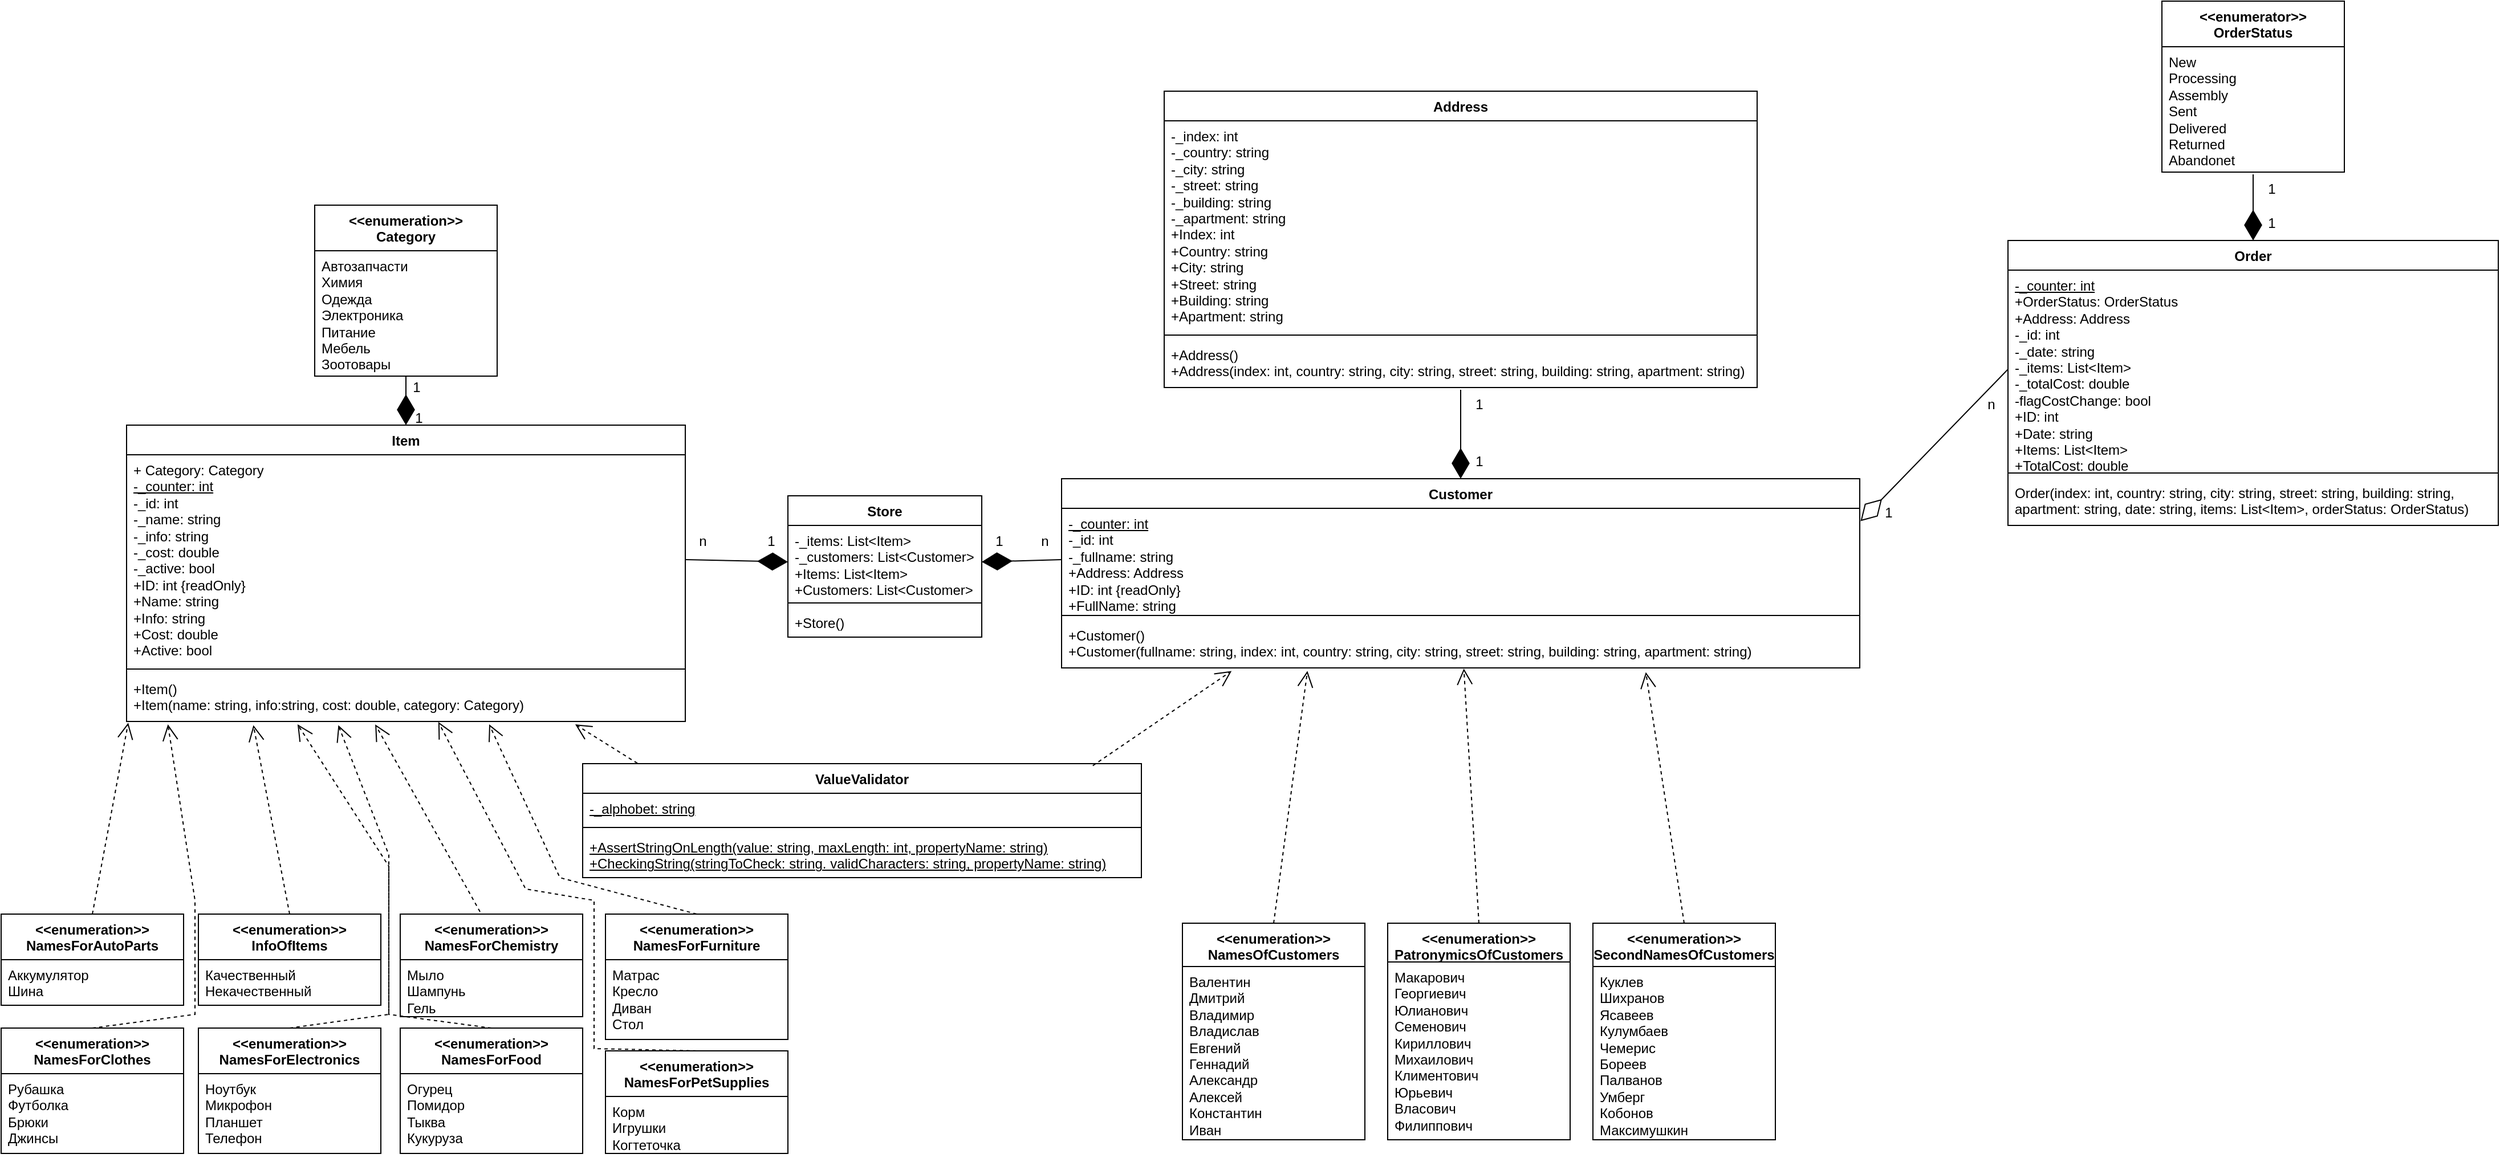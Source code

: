<mxfile version="24.8.4">
  <diagram name="Страница — 1" id="Pnpjavwgu8jaHtfD7N36">
    <mxGraphModel dx="1783" dy="989" grid="1" gridSize="10" guides="1" tooltips="1" connect="1" arrows="1" fold="1" page="1" pageScale="1" pageWidth="1200" pageHeight="1169" math="0" shadow="0">
      <root>
        <mxCell id="0" />
        <mxCell id="1" parent="0" />
        <mxCell id="gDB7nwy7ESsKub3q5WBZ-1" value="Item" style="swimlane;fontStyle=1;align=center;verticalAlign=top;childLayout=stackLayout;horizontal=1;startSize=26;horizontalStack=0;resizeParent=1;resizeParentMax=0;resizeLast=0;collapsible=1;marginBottom=0;whiteSpace=wrap;html=1;" parent="1" vertex="1">
          <mxGeometry x="120" y="423" width="490" height="260" as="geometry" />
        </mxCell>
        <mxCell id="gDB7nwy7ESsKub3q5WBZ-2" value="+ Category: Category&lt;div&gt;&lt;u&gt;-_counter: int&lt;/u&gt;&lt;/div&gt;&lt;div&gt;-_id: int&lt;/div&gt;&lt;div&gt;-_name: string&lt;/div&gt;&lt;div&gt;-_info: string&lt;/div&gt;&lt;div&gt;-_cost: double&lt;/div&gt;&lt;div&gt;-_active: bool&lt;/div&gt;&lt;div&gt;+ID: int {readOnly}&lt;/div&gt;&lt;div&gt;+Name: string&lt;/div&gt;&lt;div&gt;+Info: string&lt;/div&gt;&lt;div&gt;+Cost: double&lt;/div&gt;&lt;div&gt;+Active: bool&lt;/div&gt;" style="text;strokeColor=none;fillColor=none;align=left;verticalAlign=top;spacingLeft=4;spacingRight=4;overflow=hidden;rotatable=0;points=[[0,0.5],[1,0.5]];portConstraint=eastwest;whiteSpace=wrap;html=1;" parent="gDB7nwy7ESsKub3q5WBZ-1" vertex="1">
          <mxGeometry y="26" width="490" height="184" as="geometry" />
        </mxCell>
        <mxCell id="gDB7nwy7ESsKub3q5WBZ-3" value="" style="line;strokeWidth=1;fillColor=none;align=left;verticalAlign=middle;spacingTop=-1;spacingLeft=3;spacingRight=3;rotatable=0;labelPosition=right;points=[];portConstraint=eastwest;strokeColor=inherit;" parent="gDB7nwy7ESsKub3q5WBZ-1" vertex="1">
          <mxGeometry y="210" width="490" height="8" as="geometry" />
        </mxCell>
        <mxCell id="gDB7nwy7ESsKub3q5WBZ-4" value="+Item()&lt;div&gt;+Item(name: string, info:string, cost: double, category: Category)&lt;/div&gt;" style="text;strokeColor=none;fillColor=none;align=left;verticalAlign=top;spacingLeft=4;spacingRight=4;overflow=hidden;rotatable=0;points=[[0,0.5],[1,0.5]];portConstraint=eastwest;whiteSpace=wrap;html=1;" parent="gDB7nwy7ESsKub3q5WBZ-1" vertex="1">
          <mxGeometry y="218" width="490" height="42" as="geometry" />
        </mxCell>
        <mxCell id="gDB7nwy7ESsKub3q5WBZ-10" value="Customer" style="swimlane;fontStyle=1;align=center;verticalAlign=top;childLayout=stackLayout;horizontal=1;startSize=26;horizontalStack=0;resizeParent=1;resizeParentMax=0;resizeLast=0;collapsible=1;marginBottom=0;whiteSpace=wrap;html=1;" parent="1" vertex="1">
          <mxGeometry x="940" y="470" width="700" height="166" as="geometry" />
        </mxCell>
        <mxCell id="gDB7nwy7ESsKub3q5WBZ-11" value="&lt;u&gt;-_counter: int&lt;/u&gt;&lt;div&gt;-_id: int&lt;/div&gt;&lt;div&gt;-_fullname: string&lt;/div&gt;&lt;div&gt;+Address: Address&lt;/div&gt;&lt;div&gt;+ID: int {readOnly}&lt;/div&gt;&lt;div&gt;+FullName: string&lt;/div&gt;" style="text;strokeColor=none;fillColor=none;align=left;verticalAlign=top;spacingLeft=4;spacingRight=4;overflow=hidden;rotatable=0;points=[[0,0.5],[1,0.5]];portConstraint=eastwest;whiteSpace=wrap;html=1;" parent="gDB7nwy7ESsKub3q5WBZ-10" vertex="1">
          <mxGeometry y="26" width="700" height="90" as="geometry" />
        </mxCell>
        <mxCell id="gDB7nwy7ESsKub3q5WBZ-12" value="" style="line;strokeWidth=1;fillColor=none;align=left;verticalAlign=middle;spacingTop=-1;spacingLeft=3;spacingRight=3;rotatable=0;labelPosition=right;points=[];portConstraint=eastwest;strokeColor=inherit;" parent="gDB7nwy7ESsKub3q5WBZ-10" vertex="1">
          <mxGeometry y="116" width="700" height="8" as="geometry" />
        </mxCell>
        <mxCell id="gDB7nwy7ESsKub3q5WBZ-13" value="+Customer()&lt;div&gt;+Customer(fullname: string, index: int, country: string, city: string, street: string, building: string, apartment: string)&lt;/div&gt;" style="text;strokeColor=none;fillColor=none;align=left;verticalAlign=top;spacingLeft=4;spacingRight=4;overflow=hidden;rotatable=0;points=[[0,0.5],[1,0.5]];portConstraint=eastwest;whiteSpace=wrap;html=1;" parent="gDB7nwy7ESsKub3q5WBZ-10" vertex="1">
          <mxGeometry y="124" width="700" height="42" as="geometry" />
        </mxCell>
        <mxCell id="gDB7nwy7ESsKub3q5WBZ-14" value="ValueValidator" style="swimlane;fontStyle=1;align=center;verticalAlign=top;childLayout=stackLayout;horizontal=1;startSize=26;horizontalStack=0;resizeParent=1;resizeParentMax=0;resizeLast=0;collapsible=1;marginBottom=0;whiteSpace=wrap;html=1;" parent="1" vertex="1">
          <mxGeometry x="520" y="720" width="490" height="100" as="geometry">
            <mxRectangle x="520" y="750" width="120" height="30" as="alternateBounds" />
          </mxGeometry>
        </mxCell>
        <mxCell id="gDB7nwy7ESsKub3q5WBZ-15" value="&lt;u&gt;-_alphobet: string&lt;/u&gt;" style="text;strokeColor=none;fillColor=none;align=left;verticalAlign=top;spacingLeft=4;spacingRight=4;overflow=hidden;rotatable=0;points=[[0,0.5],[1,0.5]];portConstraint=eastwest;whiteSpace=wrap;html=1;" parent="gDB7nwy7ESsKub3q5WBZ-14" vertex="1">
          <mxGeometry y="26" width="490" height="26" as="geometry" />
        </mxCell>
        <mxCell id="gDB7nwy7ESsKub3q5WBZ-16" value="" style="line;strokeWidth=1;fillColor=none;align=left;verticalAlign=middle;spacingTop=-1;spacingLeft=3;spacingRight=3;rotatable=0;labelPosition=right;points=[];portConstraint=eastwest;strokeColor=inherit;" parent="gDB7nwy7ESsKub3q5WBZ-14" vertex="1">
          <mxGeometry y="52" width="490" height="8" as="geometry" />
        </mxCell>
        <mxCell id="gDB7nwy7ESsKub3q5WBZ-17" value="&lt;u&gt;+AssertStringOnLength(value: string, maxLength: int, propertyName: string)&lt;/u&gt;&lt;div&gt;&lt;u&gt;+CheckingString(stringToCheck: string. validCharacters: string, propertyName: string)&lt;/u&gt;&lt;/div&gt;" style="text;strokeColor=none;fillColor=none;align=left;verticalAlign=top;spacingLeft=4;spacingRight=4;overflow=hidden;rotatable=0;points=[[0,0.5],[1,0.5]];portConstraint=eastwest;whiteSpace=wrap;html=1;" parent="gDB7nwy7ESsKub3q5WBZ-14" vertex="1">
          <mxGeometry y="60" width="490" height="40" as="geometry" />
        </mxCell>
        <mxCell id="gDB7nwy7ESsKub3q5WBZ-19" value="" style="endArrow=open;endSize=12;dashed=1;html=1;rounded=0;entryX=0.213;entryY=1.064;entryDx=0;entryDy=0;entryPerimeter=0;exitX=0.913;exitY=0.018;exitDx=0;exitDy=0;exitPerimeter=0;" parent="1" source="gDB7nwy7ESsKub3q5WBZ-14" target="gDB7nwy7ESsKub3q5WBZ-13" edge="1">
          <mxGeometry width="160" relative="1" as="geometry">
            <mxPoint x="780" y="577" as="sourcePoint" />
            <mxPoint x="930" y="570" as="targetPoint" />
          </mxGeometry>
        </mxCell>
        <mxCell id="gDB7nwy7ESsKub3q5WBZ-18" value="" style="endArrow=open;endSize=12;dashed=1;html=1;rounded=0;entryX=0.803;entryY=1.061;entryDx=0;entryDy=0;entryPerimeter=0;exitX=0.098;exitY=-0.003;exitDx=0;exitDy=0;exitPerimeter=0;" parent="1" source="gDB7nwy7ESsKub3q5WBZ-14" target="gDB7nwy7ESsKub3q5WBZ-4" edge="1">
          <mxGeometry width="160" relative="1" as="geometry">
            <mxPoint x="520" y="790" as="sourcePoint" />
            <mxPoint x="680" y="790" as="targetPoint" />
            <Array as="points" />
          </mxGeometry>
        </mxCell>
        <mxCell id="x2ZW6m5DBQwnr-81MUE0-3" value="" style="edgeStyle=orthogonalEdgeStyle;rounded=0;orthogonalLoop=1;jettySize=auto;html=1;" parent="1" edge="1">
          <mxGeometry relative="1" as="geometry">
            <mxPoint x="175" y="902.0" as="sourcePoint" />
            <mxPoint x="175" y="902.0" as="targetPoint" />
          </mxGeometry>
        </mxCell>
        <mxCell id="x2ZW6m5DBQwnr-81MUE0-20" value="&amp;lt;&amp;lt;enumeration&amp;gt;&amp;gt;&lt;div&gt;Category&lt;/div&gt;" style="swimlane;fontStyle=1;align=center;verticalAlign=top;childLayout=stackLayout;horizontal=1;startSize=40;horizontalStack=0;resizeParent=1;resizeParentMax=0;resizeLast=0;collapsible=1;marginBottom=0;whiteSpace=wrap;html=1;" parent="1" vertex="1">
          <mxGeometry x="285" y="230" width="160" height="150" as="geometry">
            <mxRectangle x="390" y="920" width="140" height="40" as="alternateBounds" />
          </mxGeometry>
        </mxCell>
        <mxCell id="x2ZW6m5DBQwnr-81MUE0-21" value="&lt;div&gt;Автозапчасти&lt;/div&gt;&lt;div&gt;Химия&lt;/div&gt;&lt;div&gt;Одежда&lt;/div&gt;&lt;div&gt;Электроника&lt;/div&gt;&lt;div&gt;Питание&lt;/div&gt;&lt;div&gt;Мебель&lt;/div&gt;&lt;div&gt;Зоотовары&lt;/div&gt;" style="text;strokeColor=none;fillColor=none;align=left;verticalAlign=top;spacingLeft=4;spacingRight=4;overflow=hidden;rotatable=0;points=[[0,0.5],[1,0.5]];portConstraint=eastwest;whiteSpace=wrap;html=1;" parent="x2ZW6m5DBQwnr-81MUE0-20" vertex="1">
          <mxGeometry y="40" width="160" height="110" as="geometry" />
        </mxCell>
        <mxCell id="x2ZW6m5DBQwnr-81MUE0-25" value="Address" style="swimlane;fontStyle=1;align=center;verticalAlign=top;childLayout=stackLayout;horizontal=1;startSize=26;horizontalStack=0;resizeParent=1;resizeParentMax=0;resizeLast=0;collapsible=1;marginBottom=0;whiteSpace=wrap;html=1;" parent="1" vertex="1">
          <mxGeometry x="1030" y="130" width="520" height="260" as="geometry" />
        </mxCell>
        <mxCell id="x2ZW6m5DBQwnr-81MUE0-26" value="-_index: int&lt;div&gt;-_country: string&lt;/div&gt;&lt;div&gt;-_city: string&lt;/div&gt;&lt;div&gt;-_street: string&lt;/div&gt;&lt;div&gt;-_building: string&lt;/div&gt;&lt;div&gt;-_apartment: string&lt;/div&gt;&lt;div&gt;+Index: int&lt;/div&gt;&lt;div&gt;+Country: string&lt;/div&gt;&lt;div&gt;+City: string&lt;/div&gt;&lt;div&gt;+Street: string&lt;/div&gt;&lt;div&gt;+Building: string&lt;/div&gt;&lt;div&gt;+Apartment: string&lt;/div&gt;" style="text;strokeColor=none;fillColor=none;align=left;verticalAlign=top;spacingLeft=4;spacingRight=4;overflow=hidden;rotatable=0;points=[[0,0.5],[1,0.5]];portConstraint=eastwest;whiteSpace=wrap;html=1;" parent="x2ZW6m5DBQwnr-81MUE0-25" vertex="1">
          <mxGeometry y="26" width="520" height="184" as="geometry" />
        </mxCell>
        <mxCell id="x2ZW6m5DBQwnr-81MUE0-27" value="" style="line;strokeWidth=1;fillColor=none;align=left;verticalAlign=middle;spacingTop=-1;spacingLeft=3;spacingRight=3;rotatable=0;labelPosition=right;points=[];portConstraint=eastwest;strokeColor=inherit;" parent="x2ZW6m5DBQwnr-81MUE0-25" vertex="1">
          <mxGeometry y="210" width="520" height="8" as="geometry" />
        </mxCell>
        <mxCell id="x2ZW6m5DBQwnr-81MUE0-28" value="+Address()&lt;div&gt;+Address(index: int, country: string, city: string, street: string, building: string, apartment: string)&lt;/div&gt;" style="text;strokeColor=none;fillColor=none;align=left;verticalAlign=top;spacingLeft=4;spacingRight=4;overflow=hidden;rotatable=0;points=[[0,0.5],[1,0.5]];portConstraint=eastwest;whiteSpace=wrap;html=1;" parent="x2ZW6m5DBQwnr-81MUE0-25" vertex="1">
          <mxGeometry y="218" width="520" height="42" as="geometry" />
        </mxCell>
        <mxCell id="x2ZW6m5DBQwnr-81MUE0-30" value="" style="endArrow=diamondThin;endFill=1;endSize=24;html=1;rounded=0;entryX=0.5;entryY=0;entryDx=0;entryDy=0;" parent="1" target="gDB7nwy7ESsKub3q5WBZ-10" edge="1">
          <mxGeometry width="160" relative="1" as="geometry">
            <mxPoint x="1290" y="392" as="sourcePoint" />
            <mxPoint x="1410" y="430" as="targetPoint" />
          </mxGeometry>
        </mxCell>
        <mxCell id="x2ZW6m5DBQwnr-81MUE0-31" value="1" style="text;html=1;align=center;verticalAlign=middle;resizable=0;points=[];autosize=1;strokeColor=none;fillColor=none;" parent="1" vertex="1">
          <mxGeometry x="1291" y="440" width="30" height="30" as="geometry" />
        </mxCell>
        <mxCell id="x2ZW6m5DBQwnr-81MUE0-32" value="1" style="text;html=1;align=center;verticalAlign=middle;resizable=0;points=[];autosize=1;strokeColor=none;fillColor=none;" parent="1" vertex="1">
          <mxGeometry x="1291" y="390" width="30" height="30" as="geometry" />
        </mxCell>
        <mxCell id="x2ZW6m5DBQwnr-81MUE0-33" value="Store" style="swimlane;fontStyle=1;align=center;verticalAlign=top;childLayout=stackLayout;horizontal=1;startSize=26;horizontalStack=0;resizeParent=1;resizeParentMax=0;resizeLast=0;collapsible=1;marginBottom=0;whiteSpace=wrap;html=1;" parent="1" vertex="1">
          <mxGeometry x="700" y="485" width="170" height="124" as="geometry" />
        </mxCell>
        <mxCell id="x2ZW6m5DBQwnr-81MUE0-34" value="-_items: List&amp;lt;Item&amp;gt;&lt;div&gt;-_customers: List&amp;lt;Customer&amp;gt;&lt;/div&gt;&lt;div&gt;+Items: List&amp;lt;Item&amp;gt;&lt;/div&gt;&lt;div&gt;+Customers: List&amp;lt;Customer&amp;gt;&lt;/div&gt;" style="text;strokeColor=none;fillColor=none;align=left;verticalAlign=top;spacingLeft=4;spacingRight=4;overflow=hidden;rotatable=0;points=[[0,0.5],[1,0.5]];portConstraint=eastwest;whiteSpace=wrap;html=1;" parent="x2ZW6m5DBQwnr-81MUE0-33" vertex="1">
          <mxGeometry y="26" width="170" height="64" as="geometry" />
        </mxCell>
        <mxCell id="x2ZW6m5DBQwnr-81MUE0-35" value="" style="line;strokeWidth=1;fillColor=none;align=left;verticalAlign=middle;spacingTop=-1;spacingLeft=3;spacingRight=3;rotatable=0;labelPosition=right;points=[];portConstraint=eastwest;strokeColor=inherit;" parent="x2ZW6m5DBQwnr-81MUE0-33" vertex="1">
          <mxGeometry y="90" width="170" height="8" as="geometry" />
        </mxCell>
        <mxCell id="x2ZW6m5DBQwnr-81MUE0-36" value="+Store()" style="text;strokeColor=none;fillColor=none;align=left;verticalAlign=top;spacingLeft=4;spacingRight=4;overflow=hidden;rotatable=0;points=[[0,0.5],[1,0.5]];portConstraint=eastwest;whiteSpace=wrap;html=1;" parent="x2ZW6m5DBQwnr-81MUE0-33" vertex="1">
          <mxGeometry y="98" width="170" height="26" as="geometry" />
        </mxCell>
        <mxCell id="x2ZW6m5DBQwnr-81MUE0-37" value="" style="endArrow=diamondThin;endFill=1;endSize=24;html=1;rounded=0;entryX=0;entryY=0.5;entryDx=0;entryDy=0;exitX=1;exitY=0.5;exitDx=0;exitDy=0;" parent="1" source="gDB7nwy7ESsKub3q5WBZ-2" target="x2ZW6m5DBQwnr-81MUE0-34" edge="1">
          <mxGeometry width="160" relative="1" as="geometry">
            <mxPoint x="690" y="650" as="sourcePoint" />
            <mxPoint x="850" y="650" as="targetPoint" />
          </mxGeometry>
        </mxCell>
        <mxCell id="x2ZW6m5DBQwnr-81MUE0-38" value="" style="endArrow=diamondThin;endFill=1;endSize=24;html=1;rounded=0;entryX=1;entryY=0.5;entryDx=0;entryDy=0;exitX=0;exitY=0.5;exitDx=0;exitDy=0;" parent="1" source="gDB7nwy7ESsKub3q5WBZ-11" target="x2ZW6m5DBQwnr-81MUE0-34" edge="1">
          <mxGeometry width="160" relative="1" as="geometry">
            <mxPoint x="770" y="680" as="sourcePoint" />
            <mxPoint x="930" y="680" as="targetPoint" />
          </mxGeometry>
        </mxCell>
        <mxCell id="x2ZW6m5DBQwnr-81MUE0-39" value="1" style="text;html=1;align=center;verticalAlign=middle;resizable=0;points=[];autosize=1;strokeColor=none;fillColor=none;" parent="1" vertex="1">
          <mxGeometry x="670" y="510" width="30" height="30" as="geometry" />
        </mxCell>
        <mxCell id="x2ZW6m5DBQwnr-81MUE0-40" value="n" style="text;html=1;align=center;verticalAlign=middle;resizable=0;points=[];autosize=1;strokeColor=none;fillColor=none;" parent="1" vertex="1">
          <mxGeometry x="610" y="510" width="30" height="30" as="geometry" />
        </mxCell>
        <mxCell id="x2ZW6m5DBQwnr-81MUE0-41" value="1" style="text;html=1;align=center;verticalAlign=middle;resizable=0;points=[];autosize=1;strokeColor=none;fillColor=none;" parent="1" vertex="1">
          <mxGeometry x="870" y="510" width="30" height="30" as="geometry" />
        </mxCell>
        <mxCell id="x2ZW6m5DBQwnr-81MUE0-42" value="n" style="text;html=1;align=center;verticalAlign=middle;resizable=0;points=[];autosize=1;strokeColor=none;fillColor=none;" parent="1" vertex="1">
          <mxGeometry x="910" y="510" width="30" height="30" as="geometry" />
        </mxCell>
        <mxCell id="x2ZW6m5DBQwnr-81MUE0-43" value="" style="endArrow=diamondThin;endFill=1;endSize=24;html=1;rounded=0;entryX=0.5;entryY=0;entryDx=0;entryDy=0;" parent="1" target="gDB7nwy7ESsKub3q5WBZ-1" edge="1">
          <mxGeometry width="160" relative="1" as="geometry">
            <mxPoint x="365" y="380" as="sourcePoint" />
            <mxPoint x="450" y="410" as="targetPoint" />
          </mxGeometry>
        </mxCell>
        <mxCell id="x2ZW6m5DBQwnr-81MUE0-44" value="1" style="text;html=1;align=center;verticalAlign=middle;resizable=0;points=[];autosize=1;strokeColor=none;fillColor=none;" parent="1" vertex="1">
          <mxGeometry x="361" y="402" width="30" height="30" as="geometry" />
        </mxCell>
        <mxCell id="x2ZW6m5DBQwnr-81MUE0-45" value="1" style="text;html=1;align=center;verticalAlign=middle;resizable=0;points=[];autosize=1;strokeColor=none;fillColor=none;" parent="1" vertex="1">
          <mxGeometry x="359" y="375" width="30" height="30" as="geometry" />
        </mxCell>
        <mxCell id="x2ZW6m5DBQwnr-81MUE0-46" value="&amp;lt;&amp;lt;enumeration&amp;gt;&amp;gt;&lt;div&gt;InfoOfItems&lt;/div&gt;" style="swimlane;fontStyle=1;align=center;verticalAlign=top;childLayout=stackLayout;horizontal=1;startSize=40;horizontalStack=0;resizeParent=1;resizeParentMax=0;resizeLast=0;collapsible=1;marginBottom=0;whiteSpace=wrap;html=1;" parent="1" vertex="1">
          <mxGeometry x="183" y="852" width="160" height="80" as="geometry" />
        </mxCell>
        <mxCell id="x2ZW6m5DBQwnr-81MUE0-47" value="Качественный&lt;div&gt;Некачественный&lt;/div&gt;" style="text;strokeColor=none;fillColor=none;align=left;verticalAlign=top;spacingLeft=4;spacingRight=4;overflow=hidden;rotatable=0;points=[[0,0.5],[1,0.5]];portConstraint=eastwest;whiteSpace=wrap;html=1;" parent="x2ZW6m5DBQwnr-81MUE0-46" vertex="1">
          <mxGeometry y="40" width="160" height="40" as="geometry" />
        </mxCell>
        <mxCell id="x2ZW6m5DBQwnr-81MUE0-50" value="" style="endArrow=open;endSize=12;dashed=1;html=1;rounded=0;entryX=0.227;entryY=1.078;entryDx=0;entryDy=0;entryPerimeter=0;exitX=0.5;exitY=0;exitDx=0;exitDy=0;" parent="1" source="x2ZW6m5DBQwnr-81MUE0-46" target="gDB7nwy7ESsKub3q5WBZ-4" edge="1">
          <mxGeometry width="160" relative="1" as="geometry">
            <mxPoint x="280" y="790" as="sourcePoint" />
            <mxPoint x="440" y="790" as="targetPoint" />
          </mxGeometry>
        </mxCell>
        <mxCell id="x2ZW6m5DBQwnr-81MUE0-51" value="&amp;lt;&amp;lt;enumeration&amp;gt;&amp;gt;&lt;div&gt;NamesForAutoParts&lt;/div&gt;" style="swimlane;fontStyle=1;align=center;verticalAlign=top;childLayout=stackLayout;horizontal=1;startSize=40;horizontalStack=0;resizeParent=1;resizeParentMax=0;resizeLast=0;collapsible=1;marginBottom=0;whiteSpace=wrap;html=1;" parent="1" vertex="1">
          <mxGeometry x="10" y="852" width="160" height="80" as="geometry" />
        </mxCell>
        <mxCell id="x2ZW6m5DBQwnr-81MUE0-52" value="Аккумулятор&lt;div&gt;Шина&lt;/div&gt;" style="text;strokeColor=none;fillColor=none;align=left;verticalAlign=top;spacingLeft=4;spacingRight=4;overflow=hidden;rotatable=0;points=[[0,0.5],[1,0.5]];portConstraint=eastwest;whiteSpace=wrap;html=1;" parent="x2ZW6m5DBQwnr-81MUE0-51" vertex="1">
          <mxGeometry y="40" width="160" height="40" as="geometry" />
        </mxCell>
        <mxCell id="x2ZW6m5DBQwnr-81MUE0-57" value="&amp;lt;&amp;lt;enumeration&amp;gt;&amp;gt;&lt;div&gt;NamesForChemistry&lt;/div&gt;" style="swimlane;fontStyle=1;align=center;verticalAlign=top;childLayout=stackLayout;horizontal=1;startSize=40;horizontalStack=0;resizeParent=1;resizeParentMax=0;resizeLast=0;collapsible=1;marginBottom=0;whiteSpace=wrap;html=1;" parent="1" vertex="1">
          <mxGeometry x="360" y="852" width="160" height="90" as="geometry" />
        </mxCell>
        <mxCell id="x2ZW6m5DBQwnr-81MUE0-58" value="Мыло&lt;div&gt;Шампунь&lt;/div&gt;&lt;div&gt;Гель&lt;/div&gt;" style="text;strokeColor=none;fillColor=none;align=left;verticalAlign=top;spacingLeft=4;spacingRight=4;overflow=hidden;rotatable=0;points=[[0,0.5],[1,0.5]];portConstraint=eastwest;whiteSpace=wrap;html=1;" parent="x2ZW6m5DBQwnr-81MUE0-57" vertex="1">
          <mxGeometry y="40" width="160" height="50" as="geometry" />
        </mxCell>
        <mxCell id="x2ZW6m5DBQwnr-81MUE0-59" value="&amp;lt;&amp;lt;enumeration&amp;gt;&amp;gt;&lt;div&gt;NamesForClothes&lt;/div&gt;" style="swimlane;fontStyle=1;align=center;verticalAlign=top;childLayout=stackLayout;horizontal=1;startSize=40;horizontalStack=0;resizeParent=1;resizeParentMax=0;resizeLast=0;collapsible=1;marginBottom=0;whiteSpace=wrap;html=1;" parent="1" vertex="1">
          <mxGeometry x="10" y="952" width="160" height="110" as="geometry" />
        </mxCell>
        <mxCell id="x2ZW6m5DBQwnr-81MUE0-60" value="Рубашка&lt;div&gt;Футболка&lt;br&gt;&lt;div&gt;Брюки&lt;/div&gt;&lt;div&gt;Джинсы&lt;/div&gt;&lt;/div&gt;" style="text;strokeColor=none;fillColor=none;align=left;verticalAlign=top;spacingLeft=4;spacingRight=4;overflow=hidden;rotatable=0;points=[[0,0.5],[1,0.5]];portConstraint=eastwest;whiteSpace=wrap;html=1;" parent="x2ZW6m5DBQwnr-81MUE0-59" vertex="1">
          <mxGeometry y="40" width="160" height="70" as="geometry" />
        </mxCell>
        <mxCell id="x2ZW6m5DBQwnr-81MUE0-61" value="&amp;lt;&amp;lt;enumeration&amp;gt;&amp;gt;&lt;div&gt;NamesForElectronics&lt;/div&gt;" style="swimlane;fontStyle=1;align=center;verticalAlign=top;childLayout=stackLayout;horizontal=1;startSize=40;horizontalStack=0;resizeParent=1;resizeParentMax=0;resizeLast=0;collapsible=1;marginBottom=0;whiteSpace=wrap;html=1;" parent="1" vertex="1">
          <mxGeometry x="183" y="952" width="160" height="110" as="geometry" />
        </mxCell>
        <mxCell id="x2ZW6m5DBQwnr-81MUE0-62" value="Ноутбук&lt;div&gt;Микрофон&lt;/div&gt;&lt;div&gt;Планшет&lt;/div&gt;&lt;div&gt;Телефон&lt;/div&gt;" style="text;strokeColor=none;fillColor=none;align=left;verticalAlign=top;spacingLeft=4;spacingRight=4;overflow=hidden;rotatable=0;points=[[0,0.5],[1,0.5]];portConstraint=eastwest;whiteSpace=wrap;html=1;" parent="x2ZW6m5DBQwnr-81MUE0-61" vertex="1">
          <mxGeometry y="40" width="160" height="70" as="geometry" />
        </mxCell>
        <mxCell id="x2ZW6m5DBQwnr-81MUE0-67" value="&amp;lt;&amp;lt;enumeration&amp;gt;&amp;gt;&lt;div&gt;NamesForFood&lt;/div&gt;" style="swimlane;fontStyle=1;align=center;verticalAlign=top;childLayout=stackLayout;horizontal=1;startSize=40;horizontalStack=0;resizeParent=1;resizeParentMax=0;resizeLast=0;collapsible=1;marginBottom=0;whiteSpace=wrap;html=1;" parent="1" vertex="1">
          <mxGeometry x="360" y="952" width="160" height="110" as="geometry" />
        </mxCell>
        <mxCell id="x2ZW6m5DBQwnr-81MUE0-68" value="Огурец&lt;div&gt;Помидор&lt;/div&gt;&lt;div&gt;Тыква&lt;/div&gt;&lt;div&gt;Кукуруза&lt;/div&gt;" style="text;strokeColor=none;fillColor=none;align=left;verticalAlign=top;spacingLeft=4;spacingRight=4;overflow=hidden;rotatable=0;points=[[0,0.5],[1,0.5]];portConstraint=eastwest;whiteSpace=wrap;html=1;" parent="x2ZW6m5DBQwnr-81MUE0-67" vertex="1">
          <mxGeometry y="40" width="160" height="70" as="geometry" />
        </mxCell>
        <mxCell id="x2ZW6m5DBQwnr-81MUE0-69" value="&amp;lt;&amp;lt;enumeration&amp;gt;&amp;gt;&lt;div&gt;NamesForFurniture&lt;/div&gt;" style="swimlane;fontStyle=1;align=center;verticalAlign=top;childLayout=stackLayout;horizontal=1;startSize=40;horizontalStack=0;resizeParent=1;resizeParentMax=0;resizeLast=0;collapsible=1;marginBottom=0;whiteSpace=wrap;html=1;" parent="1" vertex="1">
          <mxGeometry x="540" y="852" width="160" height="110" as="geometry" />
        </mxCell>
        <mxCell id="x2ZW6m5DBQwnr-81MUE0-70" value="Матрас&lt;div&gt;Кресло&lt;/div&gt;&lt;div&gt;Диван&lt;/div&gt;&lt;div&gt;Стол&lt;/div&gt;" style="text;strokeColor=none;fillColor=none;align=left;verticalAlign=top;spacingLeft=4;spacingRight=4;overflow=hidden;rotatable=0;points=[[0,0.5],[1,0.5]];portConstraint=eastwest;whiteSpace=wrap;html=1;" parent="x2ZW6m5DBQwnr-81MUE0-69" vertex="1">
          <mxGeometry y="40" width="160" height="70" as="geometry" />
        </mxCell>
        <mxCell id="x2ZW6m5DBQwnr-81MUE0-71" value="&amp;lt;&amp;lt;enumeration&amp;gt;&amp;gt;&lt;div&gt;NamesForPetSupplies&lt;/div&gt;" style="swimlane;fontStyle=1;align=center;verticalAlign=top;childLayout=stackLayout;horizontal=1;startSize=40;horizontalStack=0;resizeParent=1;resizeParentMax=0;resizeLast=0;collapsible=1;marginBottom=0;whiteSpace=wrap;html=1;" parent="1" vertex="1">
          <mxGeometry x="540" y="972" width="160" height="90" as="geometry" />
        </mxCell>
        <mxCell id="x2ZW6m5DBQwnr-81MUE0-72" value="Корм&lt;div&gt;Игрушки&lt;/div&gt;&lt;div&gt;Когтеточка&lt;/div&gt;" style="text;strokeColor=none;fillColor=none;align=left;verticalAlign=top;spacingLeft=4;spacingRight=4;overflow=hidden;rotatable=0;points=[[0,0.5],[1,0.5]];portConstraint=eastwest;whiteSpace=wrap;html=1;" parent="x2ZW6m5DBQwnr-81MUE0-71" vertex="1">
          <mxGeometry y="40" width="160" height="50" as="geometry" />
        </mxCell>
        <mxCell id="x2ZW6m5DBQwnr-81MUE0-73" value="" style="endArrow=open;endSize=12;dashed=1;html=1;rounded=0;exitX=0.5;exitY=0;exitDx=0;exitDy=0;entryX=0.003;entryY=1.027;entryDx=0;entryDy=0;entryPerimeter=0;" parent="1" source="x2ZW6m5DBQwnr-81MUE0-51" target="gDB7nwy7ESsKub3q5WBZ-4" edge="1">
          <mxGeometry width="160" relative="1" as="geometry">
            <mxPoint x="60" y="760" as="sourcePoint" />
            <mxPoint x="360" y="670" as="targetPoint" />
          </mxGeometry>
        </mxCell>
        <mxCell id="x2ZW6m5DBQwnr-81MUE0-74" value="" style="endArrow=open;endSize=12;dashed=1;html=1;rounded=0;exitX=0.5;exitY=0;exitDx=0;exitDy=0;entryX=0.074;entryY=1.061;entryDx=0;entryDy=0;entryPerimeter=0;" parent="1" source="x2ZW6m5DBQwnr-81MUE0-59" target="gDB7nwy7ESsKub3q5WBZ-4" edge="1">
          <mxGeometry width="160" relative="1" as="geometry">
            <mxPoint x="70" y="770" as="sourcePoint" />
            <mxPoint x="180" y="750" as="targetPoint" />
            <Array as="points">
              <mxPoint x="180" y="940" />
              <mxPoint x="180" y="840" />
            </Array>
          </mxGeometry>
        </mxCell>
        <mxCell id="x2ZW6m5DBQwnr-81MUE0-75" value="" style="endArrow=open;endSize=12;dashed=1;html=1;rounded=0;exitX=0.5;exitY=0;exitDx=0;exitDy=0;entryX=0.306;entryY=1.061;entryDx=0;entryDy=0;entryPerimeter=0;" parent="1" source="x2ZW6m5DBQwnr-81MUE0-61" target="gDB7nwy7ESsKub3q5WBZ-4" edge="1">
          <mxGeometry width="160" relative="1" as="geometry">
            <mxPoint x="80" y="780" as="sourcePoint" />
            <mxPoint x="280" y="680" as="targetPoint" />
            <Array as="points">
              <mxPoint x="350" y="940" />
              <mxPoint x="350" y="810" />
            </Array>
          </mxGeometry>
        </mxCell>
        <mxCell id="x2ZW6m5DBQwnr-81MUE0-76" value="" style="endArrow=open;endSize=12;dashed=1;html=1;rounded=0;entryX=0.445;entryY=1.061;entryDx=0;entryDy=0;entryPerimeter=0;" parent="1" target="gDB7nwy7ESsKub3q5WBZ-4" edge="1">
          <mxGeometry width="160" relative="1" as="geometry">
            <mxPoint x="430" y="850" as="sourcePoint" />
            <mxPoint x="365" y="680" as="targetPoint" />
          </mxGeometry>
        </mxCell>
        <mxCell id="x2ZW6m5DBQwnr-81MUE0-77" value="" style="endArrow=open;endSize=12;dashed=1;html=1;rounded=0;exitX=0.5;exitY=0;exitDx=0;exitDy=0;entryX=0.379;entryY=1.078;entryDx=0;entryDy=0;entryPerimeter=0;" parent="1" source="x2ZW6m5DBQwnr-81MUE0-67" target="gDB7nwy7ESsKub3q5WBZ-4" edge="1">
          <mxGeometry width="160" relative="1" as="geometry">
            <mxPoint x="100" y="800" as="sourcePoint" />
            <mxPoint x="360" y="680" as="targetPoint" />
            <Array as="points">
              <mxPoint x="350" y="940" />
              <mxPoint x="350" y="800" />
            </Array>
          </mxGeometry>
        </mxCell>
        <mxCell id="x2ZW6m5DBQwnr-81MUE0-78" value="" style="endArrow=open;endSize=12;dashed=1;html=1;rounded=0;exitX=0.5;exitY=0;exitDx=0;exitDy=0;entryX=0.649;entryY=1.061;entryDx=0;entryDy=0;entryPerimeter=0;" parent="1" source="x2ZW6m5DBQwnr-81MUE0-69" target="gDB7nwy7ESsKub3q5WBZ-4" edge="1">
          <mxGeometry width="160" relative="1" as="geometry">
            <mxPoint x="110" y="810" as="sourcePoint" />
            <mxPoint x="360" y="680" as="targetPoint" />
            <Array as="points">
              <mxPoint x="500" y="820" />
            </Array>
          </mxGeometry>
        </mxCell>
        <mxCell id="x2ZW6m5DBQwnr-81MUE0-79" value="" style="endArrow=open;endSize=12;dashed=1;html=1;rounded=0;exitX=0.5;exitY=0;exitDx=0;exitDy=0;entryX=0.558;entryY=1.01;entryDx=0;entryDy=0;entryPerimeter=0;" parent="1" source="x2ZW6m5DBQwnr-81MUE0-71" target="gDB7nwy7ESsKub3q5WBZ-4" edge="1">
          <mxGeometry width="160" relative="1" as="geometry">
            <mxPoint x="120" y="820" as="sourcePoint" />
            <mxPoint x="400" y="680" as="targetPoint" />
            <Array as="points">
              <mxPoint x="530" y="970" />
              <mxPoint x="530" y="840" />
              <mxPoint x="470" y="830" />
            </Array>
          </mxGeometry>
        </mxCell>
        <mxCell id="x2ZW6m5DBQwnr-81MUE0-80" value="&amp;lt;&amp;lt;enumeration&amp;gt;&amp;gt;&lt;div&gt;NamesOfCustomers&lt;/div&gt;" style="swimlane;fontStyle=1;align=center;verticalAlign=top;childLayout=stackLayout;horizontal=1;startSize=38;horizontalStack=0;resizeParent=1;resizeParentMax=0;resizeLast=0;collapsible=1;marginBottom=0;whiteSpace=wrap;html=1;" parent="1" vertex="1">
          <mxGeometry x="1046" y="860" width="160" height="190" as="geometry" />
        </mxCell>
        <mxCell id="x2ZW6m5DBQwnr-81MUE0-81" value="Валентин&lt;div&gt;Дмитрий&lt;/div&gt;&lt;div&gt;Владимир&lt;/div&gt;&lt;div&gt;Владислав&lt;/div&gt;&lt;div&gt;Евгений&lt;/div&gt;&lt;div&gt;Геннадий&lt;/div&gt;&lt;div&gt;Александр&lt;/div&gt;&lt;div&gt;Алексей&lt;/div&gt;&lt;div&gt;Константин&lt;/div&gt;&lt;div&gt;Иван&lt;/div&gt;" style="text;strokeColor=none;fillColor=none;align=left;verticalAlign=top;spacingLeft=4;spacingRight=4;overflow=hidden;rotatable=0;points=[[0,0.5],[1,0.5]];portConstraint=eastwest;whiteSpace=wrap;html=1;" parent="x2ZW6m5DBQwnr-81MUE0-80" vertex="1">
          <mxGeometry y="38" width="160" height="152" as="geometry" />
        </mxCell>
        <mxCell id="x2ZW6m5DBQwnr-81MUE0-84" value="&amp;lt;&amp;lt;enumeration&amp;gt;&amp;gt;&lt;div&gt;PatronymicsOfCustomers&lt;/div&gt;" style="swimlane;fontStyle=1;align=center;verticalAlign=top;childLayout=stackLayout;horizontal=1;startSize=34;horizontalStack=0;resizeParent=1;resizeParentMax=0;resizeLast=0;collapsible=1;marginBottom=0;whiteSpace=wrap;html=1;" parent="1" vertex="1">
          <mxGeometry x="1226" y="860" width="160" height="190" as="geometry" />
        </mxCell>
        <mxCell id="x2ZW6m5DBQwnr-81MUE0-85" value="Макарович&lt;div&gt;Георгиевич&lt;/div&gt;&lt;div&gt;Юлианович&lt;/div&gt;&lt;div&gt;Семенович&lt;/div&gt;&lt;div&gt;Кириллович&lt;/div&gt;&lt;div&gt;Михаилович&lt;/div&gt;&lt;div&gt;Климентович&lt;/div&gt;&lt;div&gt;Юрьевич&lt;/div&gt;&lt;div&gt;Власович&lt;/div&gt;&lt;div&gt;Филиппович&lt;/div&gt;" style="text;strokeColor=none;fillColor=none;align=left;verticalAlign=top;spacingLeft=4;spacingRight=4;overflow=hidden;rotatable=0;points=[[0,0.5],[1,0.5]];portConstraint=eastwest;whiteSpace=wrap;html=1;" parent="x2ZW6m5DBQwnr-81MUE0-84" vertex="1">
          <mxGeometry y="34" width="160" height="156" as="geometry" />
        </mxCell>
        <mxCell id="x2ZW6m5DBQwnr-81MUE0-86" value="&amp;lt;&amp;lt;enumeration&amp;gt;&amp;gt;&lt;div&gt;SecondNamesOfCustomers&lt;/div&gt;" style="swimlane;fontStyle=1;align=center;verticalAlign=top;childLayout=stackLayout;horizontal=1;startSize=38;horizontalStack=0;resizeParent=1;resizeParentMax=0;resizeLast=0;collapsible=1;marginBottom=0;whiteSpace=wrap;html=1;" parent="1" vertex="1">
          <mxGeometry x="1406" y="860" width="160" height="190" as="geometry" />
        </mxCell>
        <mxCell id="x2ZW6m5DBQwnr-81MUE0-87" value="Куклев&lt;div&gt;Шихранов&lt;/div&gt;&lt;div&gt;Ясавеев&lt;/div&gt;&lt;div&gt;Кулумбаев&lt;/div&gt;&lt;div&gt;Чемерис&lt;/div&gt;&lt;div&gt;Бореев&lt;/div&gt;&lt;div&gt;Палванов&lt;/div&gt;&lt;div&gt;Умберг&lt;/div&gt;&lt;div&gt;Кобонов&lt;/div&gt;&lt;div&gt;Максимушкин&lt;/div&gt;" style="text;strokeColor=none;fillColor=none;align=left;verticalAlign=top;spacingLeft=4;spacingRight=4;overflow=hidden;rotatable=0;points=[[0,0.5],[1,0.5]];portConstraint=eastwest;whiteSpace=wrap;html=1;" parent="x2ZW6m5DBQwnr-81MUE0-86" vertex="1">
          <mxGeometry y="38" width="160" height="152" as="geometry" />
        </mxCell>
        <mxCell id="x2ZW6m5DBQwnr-81MUE0-88" value="" style="endArrow=open;endSize=12;dashed=1;html=1;rounded=0;exitX=0.5;exitY=0;exitDx=0;exitDy=0;entryX=0.308;entryY=1.064;entryDx=0;entryDy=0;entryPerimeter=0;" parent="1" source="x2ZW6m5DBQwnr-81MUE0-80" target="gDB7nwy7ESsKub3q5WBZ-13" edge="1">
          <mxGeometry width="160" relative="1" as="geometry">
            <mxPoint x="1180" y="810" as="sourcePoint" />
            <mxPoint x="1340" y="810" as="targetPoint" />
            <mxPoint as="offset" />
          </mxGeometry>
        </mxCell>
        <mxCell id="x2ZW6m5DBQwnr-81MUE0-89" value="" style="endArrow=open;endSize=12;dashed=1;html=1;rounded=0;exitX=0.5;exitY=0;exitDx=0;exitDy=0;entryX=0.504;entryY=1.014;entryDx=0;entryDy=0;entryPerimeter=0;" parent="1" source="x2ZW6m5DBQwnr-81MUE0-84" target="gDB7nwy7ESsKub3q5WBZ-13" edge="1">
          <mxGeometry width="160" relative="1" as="geometry">
            <mxPoint x="1190" y="820" as="sourcePoint" />
            <mxPoint x="1350" y="820" as="targetPoint" />
            <mxPoint as="offset" />
          </mxGeometry>
        </mxCell>
        <mxCell id="x2ZW6m5DBQwnr-81MUE0-90" value="" style="endArrow=open;endSize=12;dashed=1;html=1;rounded=0;exitX=0.5;exitY=0;exitDx=0;exitDy=0;entryX=0.732;entryY=1.089;entryDx=0;entryDy=0;entryPerimeter=0;" parent="1" source="x2ZW6m5DBQwnr-81MUE0-86" target="gDB7nwy7ESsKub3q5WBZ-13" edge="1">
          <mxGeometry width="160" relative="1" as="geometry">
            <mxPoint x="1200" y="830" as="sourcePoint" />
            <mxPoint x="1360" y="830" as="targetPoint" />
            <mxPoint as="offset" />
          </mxGeometry>
        </mxCell>
        <mxCell id="4exrZDZuvI7Ryyr3zXt3-1" value="&amp;lt;&amp;lt;enumerator&amp;gt;&amp;gt;&lt;div&gt;OrderStatus&lt;/div&gt;" style="swimlane;fontStyle=1;align=center;verticalAlign=top;childLayout=stackLayout;horizontal=1;startSize=40;horizontalStack=0;resizeParent=1;resizeParentMax=0;resizeLast=0;collapsible=1;marginBottom=0;whiteSpace=wrap;html=1;" vertex="1" parent="1">
          <mxGeometry x="1905" y="51" width="160" height="150" as="geometry" />
        </mxCell>
        <mxCell id="4exrZDZuvI7Ryyr3zXt3-2" value="New&lt;div&gt;Processing&lt;/div&gt;&lt;div&gt;Assembly&lt;/div&gt;&lt;div&gt;Sent&lt;/div&gt;&lt;div&gt;Delivered&lt;/div&gt;&lt;div&gt;Returned&lt;/div&gt;&lt;div&gt;Abandonet&lt;/div&gt;" style="text;strokeColor=none;fillColor=none;align=left;verticalAlign=top;spacingLeft=4;spacingRight=4;overflow=hidden;rotatable=0;points=[[0,0.5],[1,0.5]];portConstraint=eastwest;whiteSpace=wrap;html=1;" vertex="1" parent="4exrZDZuvI7Ryyr3zXt3-1">
          <mxGeometry y="40" width="160" height="110" as="geometry" />
        </mxCell>
        <mxCell id="4exrZDZuvI7Ryyr3zXt3-5" value="Order" style="swimlane;fontStyle=1;align=center;verticalAlign=top;childLayout=stackLayout;horizontal=1;startSize=26;horizontalStack=0;resizeParent=1;resizeParentMax=0;resizeLast=0;collapsible=1;marginBottom=0;whiteSpace=wrap;html=1;" vertex="1" parent="1">
          <mxGeometry x="1770" y="261" width="430" height="250" as="geometry" />
        </mxCell>
        <mxCell id="4exrZDZuvI7Ryyr3zXt3-6" value="&lt;u&gt;-_counter: int&lt;/u&gt;&lt;div&gt;+OrderStatus: OrderStatus&lt;/div&gt;&lt;div&gt;+Address: Address&lt;/div&gt;&lt;div&gt;-_id: int&lt;/div&gt;&lt;div&gt;-_date: string&lt;/div&gt;&lt;div&gt;-_items: List&amp;lt;Item&amp;gt;&lt;/div&gt;&lt;div&gt;-_totalCost: double&lt;/div&gt;&lt;div&gt;-flagCostChange: bool&lt;/div&gt;&lt;div&gt;+ID: int&lt;/div&gt;&lt;div&gt;+Date: string&lt;/div&gt;&lt;div&gt;+Items: List&amp;lt;Item&amp;gt;&lt;/div&gt;&lt;div&gt;+TotalCost: double&lt;/div&gt;" style="text;strokeColor=none;fillColor=none;align=left;verticalAlign=top;spacingLeft=4;spacingRight=4;overflow=hidden;rotatable=0;points=[[0,0.5],[1,0.5]];portConstraint=eastwest;whiteSpace=wrap;html=1;" vertex="1" parent="4exrZDZuvI7Ryyr3zXt3-5">
          <mxGeometry y="26" width="430" height="174" as="geometry" />
        </mxCell>
        <mxCell id="4exrZDZuvI7Ryyr3zXt3-7" value="" style="line;strokeWidth=1;fillColor=none;align=left;verticalAlign=middle;spacingTop=-1;spacingLeft=3;spacingRight=3;rotatable=0;labelPosition=right;points=[];portConstraint=eastwest;strokeColor=inherit;" vertex="1" parent="4exrZDZuvI7Ryyr3zXt3-5">
          <mxGeometry y="200" width="430" height="8" as="geometry" />
        </mxCell>
        <mxCell id="4exrZDZuvI7Ryyr3zXt3-8" value="Order(index: int, country: string, city: string, street: string, building: string, apartment: string, date: string, items: List&amp;lt;Item&amp;gt;, orderStatus: OrderStatus)" style="text;strokeColor=none;fillColor=none;align=left;verticalAlign=top;spacingLeft=4;spacingRight=4;overflow=hidden;rotatable=0;points=[[0,0.5],[1,0.5]];portConstraint=eastwest;whiteSpace=wrap;html=1;" vertex="1" parent="4exrZDZuvI7Ryyr3zXt3-5">
          <mxGeometry y="208" width="430" height="42" as="geometry" />
        </mxCell>
        <mxCell id="4exrZDZuvI7Ryyr3zXt3-9" value="" style="endArrow=diamondThin;endFill=1;endSize=24;html=1;rounded=0;entryX=0.5;entryY=0;entryDx=0;entryDy=0;exitX=0.5;exitY=1.018;exitDx=0;exitDy=0;exitPerimeter=0;" edge="1" parent="1" source="4exrZDZuvI7Ryyr3zXt3-2" target="4exrZDZuvI7Ryyr3zXt3-5">
          <mxGeometry width="160" relative="1" as="geometry">
            <mxPoint x="1790" y="231" as="sourcePoint" />
            <mxPoint x="1950" y="231" as="targetPoint" />
          </mxGeometry>
        </mxCell>
        <mxCell id="4exrZDZuvI7Ryyr3zXt3-10" value="1" style="text;html=1;align=center;verticalAlign=middle;resizable=0;points=[];autosize=1;strokeColor=none;fillColor=none;" vertex="1" parent="1">
          <mxGeometry x="1986" y="231" width="30" height="30" as="geometry" />
        </mxCell>
        <mxCell id="4exrZDZuvI7Ryyr3zXt3-11" value="1" style="text;html=1;align=center;verticalAlign=middle;resizable=0;points=[];autosize=1;strokeColor=none;fillColor=none;" vertex="1" parent="1">
          <mxGeometry x="1986" y="201" width="30" height="30" as="geometry" />
        </mxCell>
        <mxCell id="4exrZDZuvI7Ryyr3zXt3-12" value="" style="endArrow=diamondThin;endFill=0;endSize=24;html=1;rounded=0;entryX=1.001;entryY=0.125;entryDx=0;entryDy=0;entryPerimeter=0;exitX=0;exitY=0.5;exitDx=0;exitDy=0;" edge="1" parent="1" source="4exrZDZuvI7Ryyr3zXt3-6" target="gDB7nwy7ESsKub3q5WBZ-11">
          <mxGeometry width="160" relative="1" as="geometry">
            <mxPoint x="1570" y="370" as="sourcePoint" />
            <mxPoint x="1730" y="370" as="targetPoint" />
          </mxGeometry>
        </mxCell>
        <mxCell id="4exrZDZuvI7Ryyr3zXt3-13" value="1" style="text;html=1;align=center;verticalAlign=middle;resizable=0;points=[];autosize=1;strokeColor=none;fillColor=none;" vertex="1" parent="1">
          <mxGeometry x="1650" y="485" width="30" height="30" as="geometry" />
        </mxCell>
        <mxCell id="4exrZDZuvI7Ryyr3zXt3-14" value="n" style="text;html=1;align=center;verticalAlign=middle;resizable=0;points=[];autosize=1;strokeColor=none;fillColor=none;" vertex="1" parent="1">
          <mxGeometry x="1740" y="390" width="30" height="30" as="geometry" />
        </mxCell>
      </root>
    </mxGraphModel>
  </diagram>
</mxfile>
